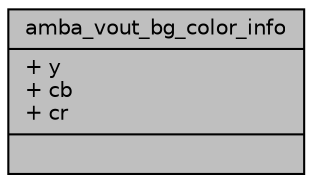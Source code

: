 digraph "amba_vout_bg_color_info"
{
 // INTERACTIVE_SVG=YES
 // LATEX_PDF_SIZE
  bgcolor="transparent";
  edge [fontname="Helvetica",fontsize="10",labelfontname="Helvetica",labelfontsize="10"];
  node [fontname="Helvetica",fontsize="10",shape=record];
  Node1 [label="{amba_vout_bg_color_info\n|+ y\l+ cb\l+ cr\l|}",height=0.2,width=0.4,color="black", fillcolor="grey75", style="filled", fontcolor="black",tooltip=" "];
}
